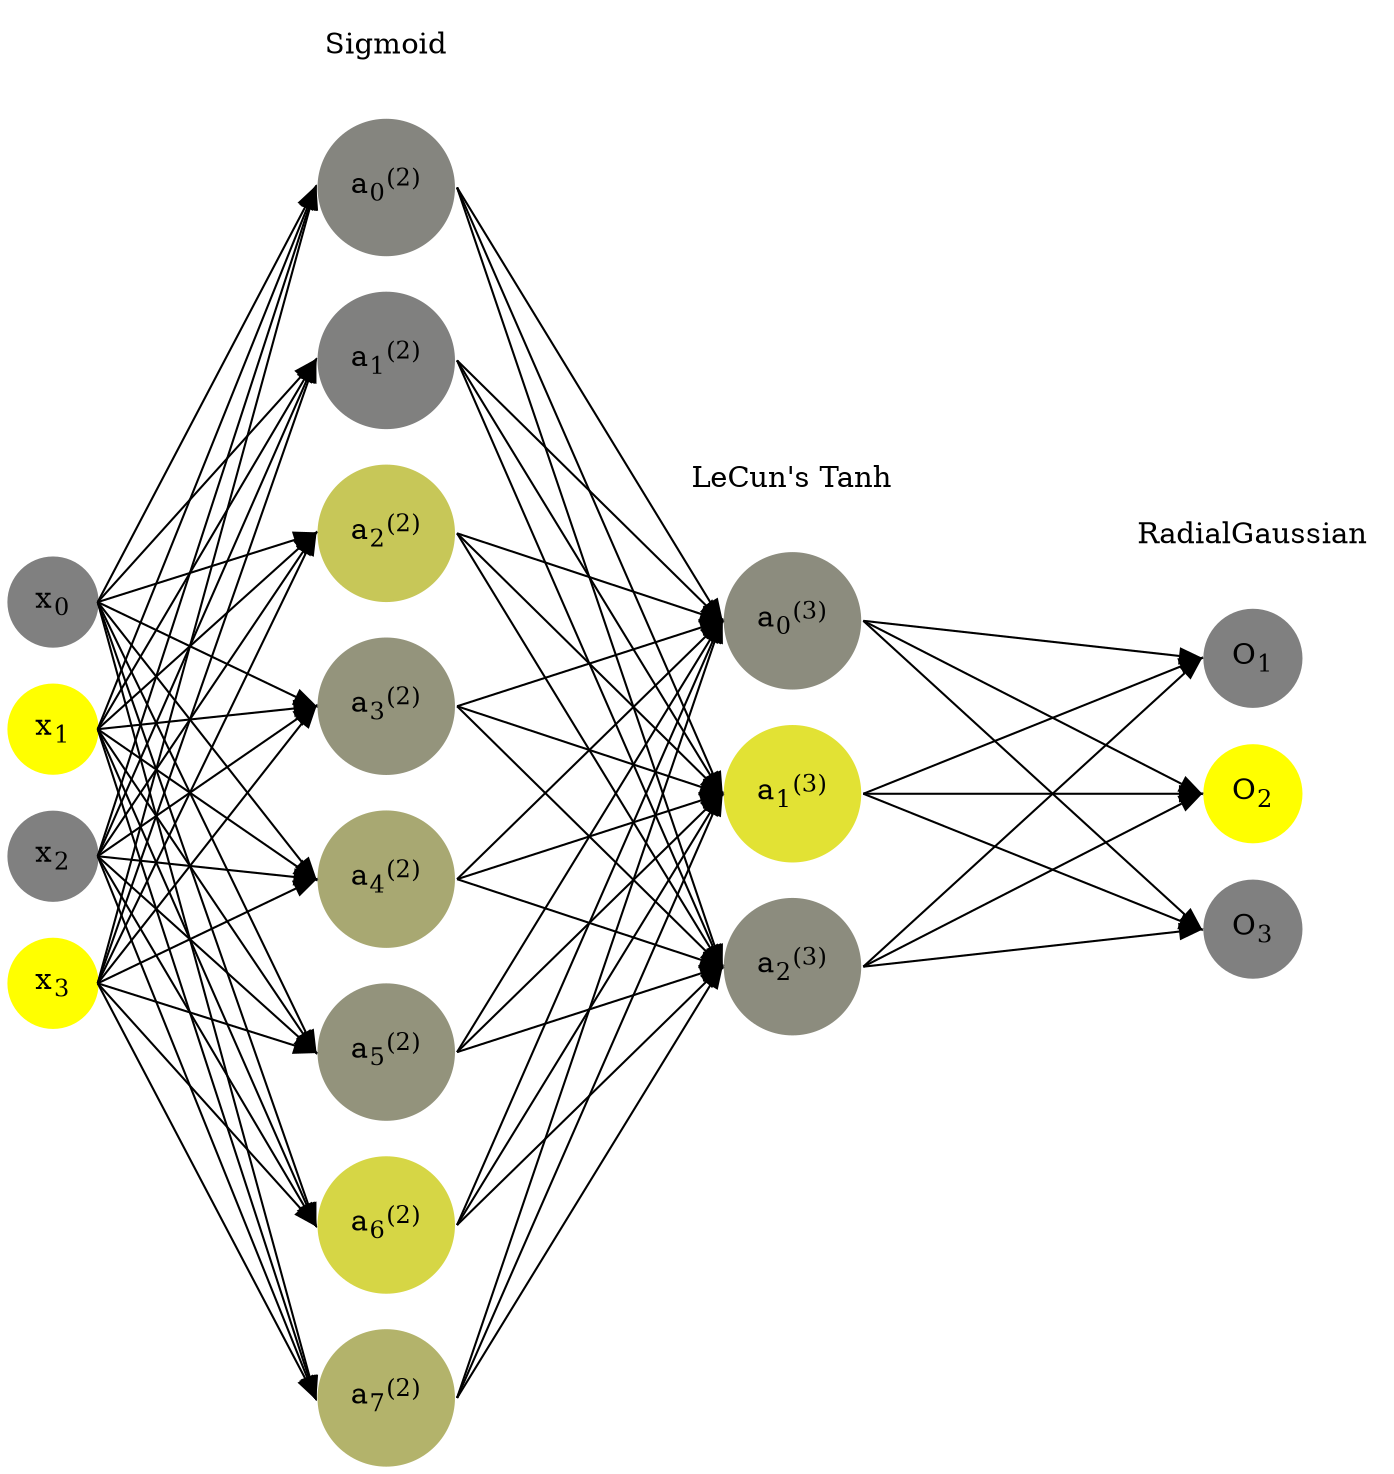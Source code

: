 digraph G {
	rankdir = LR;
	splines=false;
	edge[style=invis];
	ranksep= 1.4;
	{
	node [shape=circle, color="0.1667, 0.0, 0.5", style=filled, fillcolor="0.1667, 0.0, 0.5"];
	x0 [label=<x<sub>0</sub>>];
	}
	{
	node [shape=circle, color="0.1667, 1.0, 1.0", style=filled, fillcolor="0.1667, 1.0, 1.0"];
	x1 [label=<x<sub>1</sub>>];
	}
	{
	node [shape=circle, color="0.1667, 0.0, 0.5", style=filled, fillcolor="0.1667, 0.0, 0.5"];
	x2 [label=<x<sub>2</sub>>];
	}
	{
	node [shape=circle, color="0.1667, 1.0, 1.0", style=filled, fillcolor="0.1667, 1.0, 1.0"];
	x3 [label=<x<sub>3</sub>>];
	}
	{
	node [shape=circle, color="0.1667, 0.042632, 0.521316", style=filled, fillcolor="0.1667, 0.042632, 0.521316"];
	a02 [label=<a<sub>0</sub><sup>(2)</sup>>];
	}
	{
	node [shape=circle, color="0.1667, 0.001855, 0.500927", style=filled, fillcolor="0.1667, 0.001855, 0.500927"];
	a12 [label=<a<sub>1</sub><sup>(2)</sup>>];
	}
	{
	node [shape=circle, color="0.1667, 0.555270, 0.777635", style=filled, fillcolor="0.1667, 0.555270, 0.777635"];
	a22 [label=<a<sub>2</sub><sup>(2)</sup>>];
	}
	{
	node [shape=circle, color="0.1667, 0.161583, 0.580792", style=filled, fillcolor="0.1667, 0.161583, 0.580792"];
	a32 [label=<a<sub>3</sub><sup>(2)</sup>>];
	}
	{
	node [shape=circle, color="0.1667, 0.319980, 0.659990", style=filled, fillcolor="0.1667, 0.319980, 0.659990"];
	a42 [label=<a<sub>4</sub><sup>(2)</sup>>];
	}
	{
	node [shape=circle, color="0.1667, 0.154552, 0.577276", style=filled, fillcolor="0.1667, 0.154552, 0.577276"];
	a52 [label=<a<sub>5</sub><sup>(2)</sup>>];
	}
	{
	node [shape=circle, color="0.1667, 0.674159, 0.837079", style=filled, fillcolor="0.1667, 0.674159, 0.837079"];
	a62 [label=<a<sub>6</sub><sup>(2)</sup>>];
	}
	{
	node [shape=circle, color="0.1667, 0.401429, 0.700715", style=filled, fillcolor="0.1667, 0.401429, 0.700715"];
	a72 [label=<a<sub>7</sub><sup>(2)</sup>>];
	}
	{
	node [shape=circle, color="0.1667, 0.098049, 0.549024", style=filled, fillcolor="0.1667, 0.098049, 0.549024"];
	a03 [label=<a<sub>0</sub><sup>(3)</sup>>];
	}
	{
	node [shape=circle, color="0.1667, 0.766660, 0.883330", style=filled, fillcolor="0.1667, 0.766660, 0.883330"];
	a13 [label=<a<sub>1</sub><sup>(3)</sup>>];
	}
	{
	node [shape=circle, color="0.1667, 0.099554, 0.549777", style=filled, fillcolor="0.1667, 0.099554, 0.549777"];
	a23 [label=<a<sub>2</sub><sup>(3)</sup>>];
	}
	{
	node [shape=circle, color="0.1667, 0.0, 0.5", style=filled, fillcolor="0.1667, 0.0, 0.5"];
	O1 [label=<O<sub>1</sub>>];
	}
	{
	node [shape=circle, color="0.1667, 1.0, 1.0", style=filled, fillcolor="0.1667, 1.0, 1.0"];
	O2 [label=<O<sub>2</sub>>];
	}
	{
	node [shape=circle, color="0.1667, 0.0, 0.5", style=filled, fillcolor="0.1667, 0.0, 0.5"];
	O3 [label=<O<sub>3</sub>>];
	}
	{
	rank=same;
	x0->x1->x2->x3;
	}
	{
	rank=same;
	a02->a12->a22->a32->a42->a52->a62->a72;
	}
	{
	rank=same;
	a03->a13->a23;
	}
	{
	rank=same;
	O1->O2->O3;
	}
	l1 [shape=plaintext,label="Sigmoid"];
	l1->a02;
	{rank=same; l1;a02};
	l2 [shape=plaintext,label="LeCun's Tanh"];
	l2->a03;
	{rank=same; l2;a03};
	l3 [shape=plaintext,label="RadialGaussian"];
	l3->O1;
	{rank=same; l3;O1};
edge[style=solid, tailport=e, headport=w];
	{x0;x1;x2;x3} -> {a02;a12;a22;a32;a42;a52;a62;a72};
	{a02;a12;a22;a32;a42;a52;a62;a72} -> {a03;a13;a23};
	{a03;a13;a23} -> {O1,O2,O3};
}